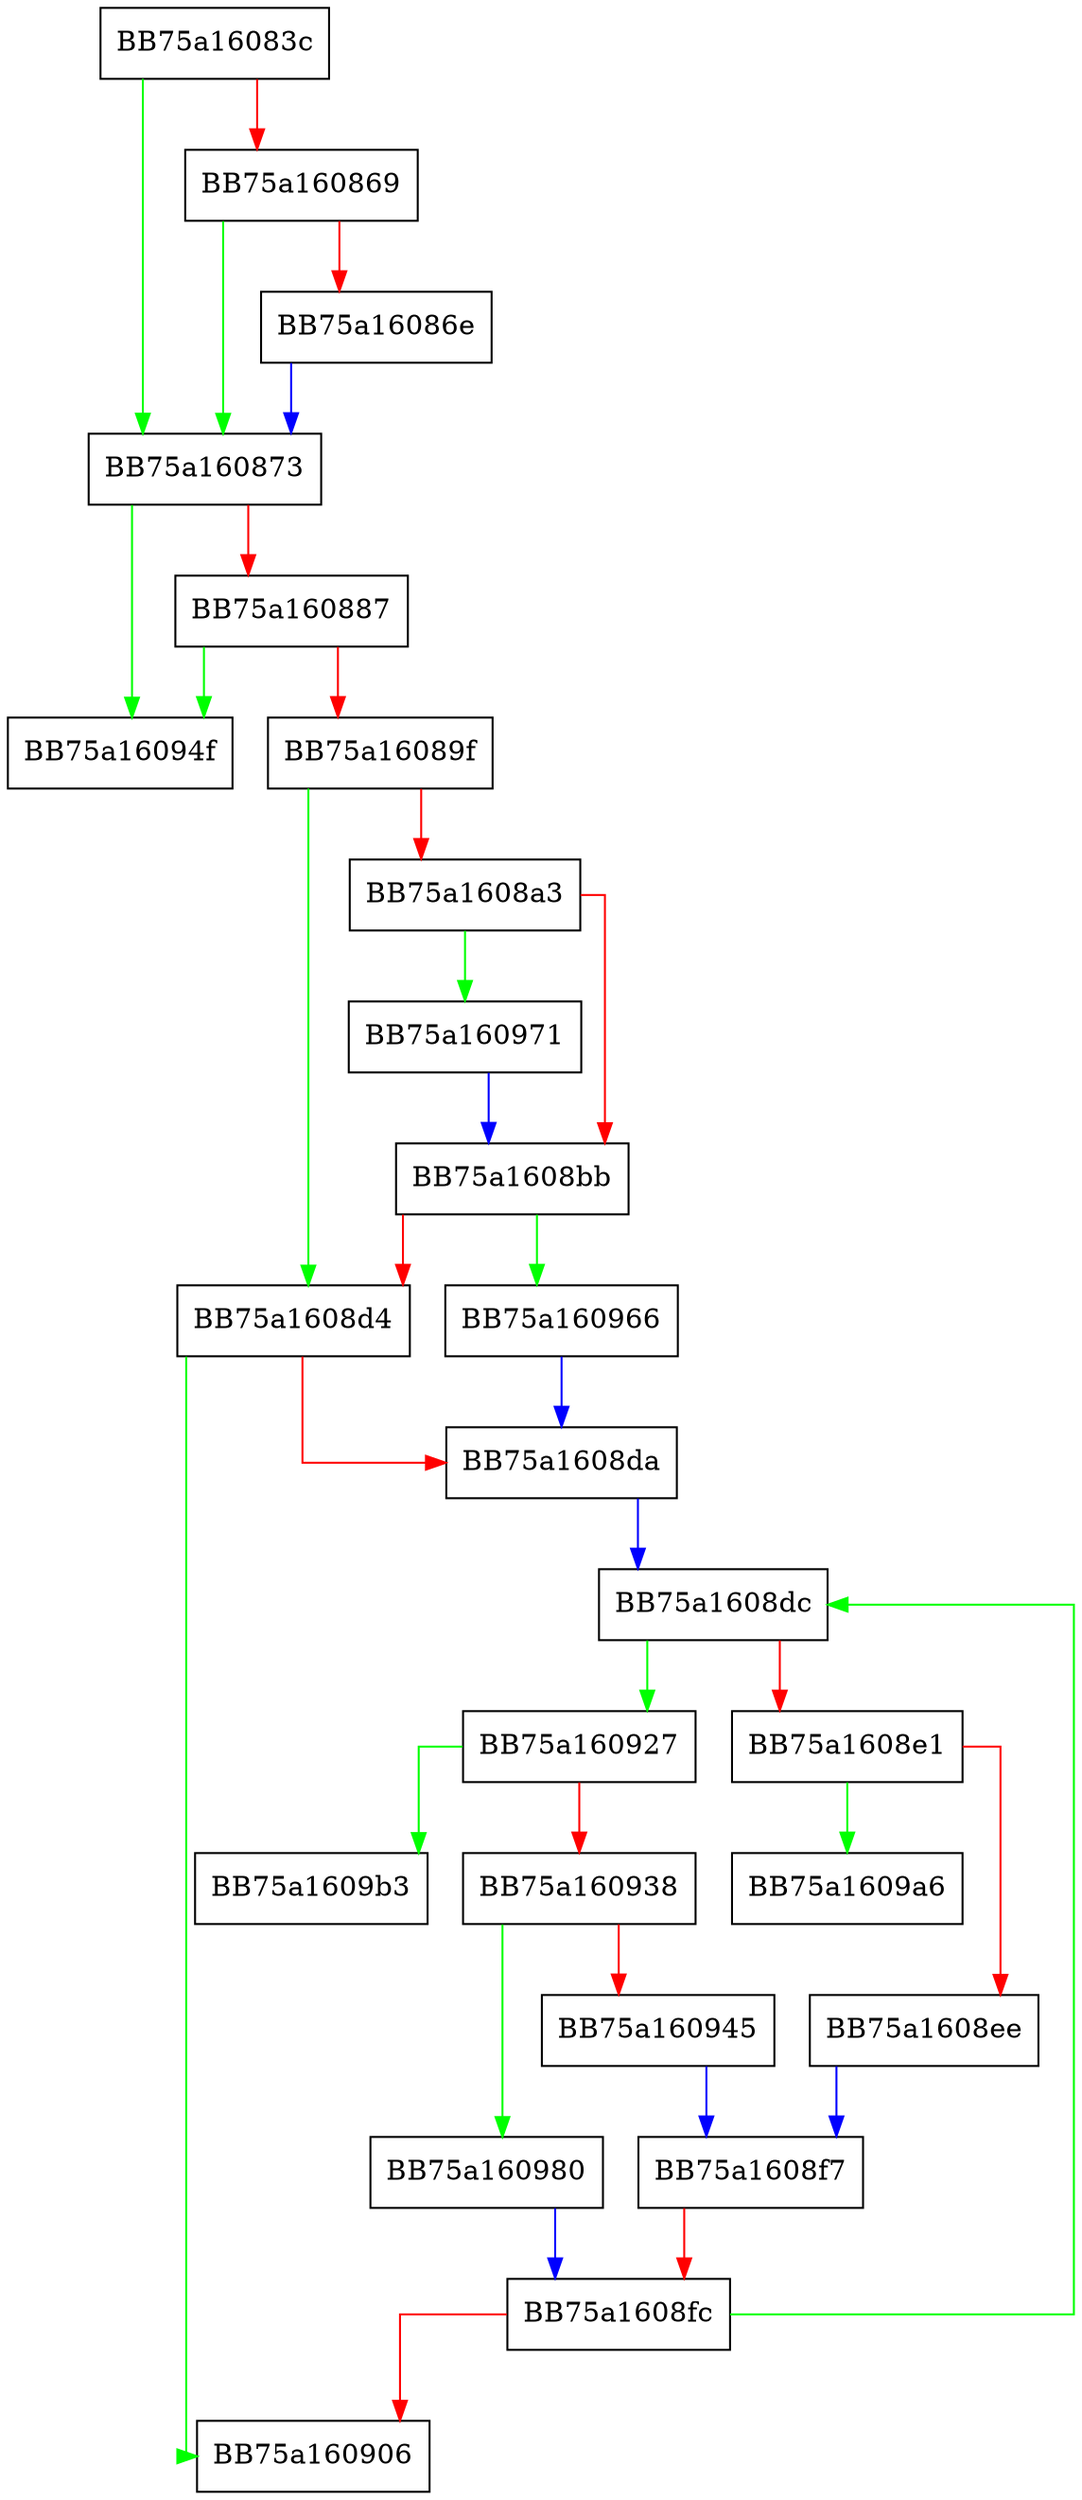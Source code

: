 digraph push_captures {
  node [shape="box"];
  graph [splines=ortho];
  BB75a16083c -> BB75a160873 [color="green"];
  BB75a16083c -> BB75a160869 [color="red"];
  BB75a160869 -> BB75a160873 [color="green"];
  BB75a160869 -> BB75a16086e [color="red"];
  BB75a16086e -> BB75a160873 [color="blue"];
  BB75a160873 -> BB75a16094f [color="green"];
  BB75a160873 -> BB75a160887 [color="red"];
  BB75a160887 -> BB75a16094f [color="green"];
  BB75a160887 -> BB75a16089f [color="red"];
  BB75a16089f -> BB75a1608d4 [color="green"];
  BB75a16089f -> BB75a1608a3 [color="red"];
  BB75a1608a3 -> BB75a160971 [color="green"];
  BB75a1608a3 -> BB75a1608bb [color="red"];
  BB75a1608bb -> BB75a160966 [color="green"];
  BB75a1608bb -> BB75a1608d4 [color="red"];
  BB75a1608d4 -> BB75a160906 [color="green"];
  BB75a1608d4 -> BB75a1608da [color="red"];
  BB75a1608da -> BB75a1608dc [color="blue"];
  BB75a1608dc -> BB75a160927 [color="green"];
  BB75a1608dc -> BB75a1608e1 [color="red"];
  BB75a1608e1 -> BB75a1609a6 [color="green"];
  BB75a1608e1 -> BB75a1608ee [color="red"];
  BB75a1608ee -> BB75a1608f7 [color="blue"];
  BB75a1608f7 -> BB75a1608fc [color="red"];
  BB75a1608fc -> BB75a1608dc [color="green"];
  BB75a1608fc -> BB75a160906 [color="red"];
  BB75a160927 -> BB75a1609b3 [color="green"];
  BB75a160927 -> BB75a160938 [color="red"];
  BB75a160938 -> BB75a160980 [color="green"];
  BB75a160938 -> BB75a160945 [color="red"];
  BB75a160945 -> BB75a1608f7 [color="blue"];
  BB75a160966 -> BB75a1608da [color="blue"];
  BB75a160971 -> BB75a1608bb [color="blue"];
  BB75a160980 -> BB75a1608fc [color="blue"];
}